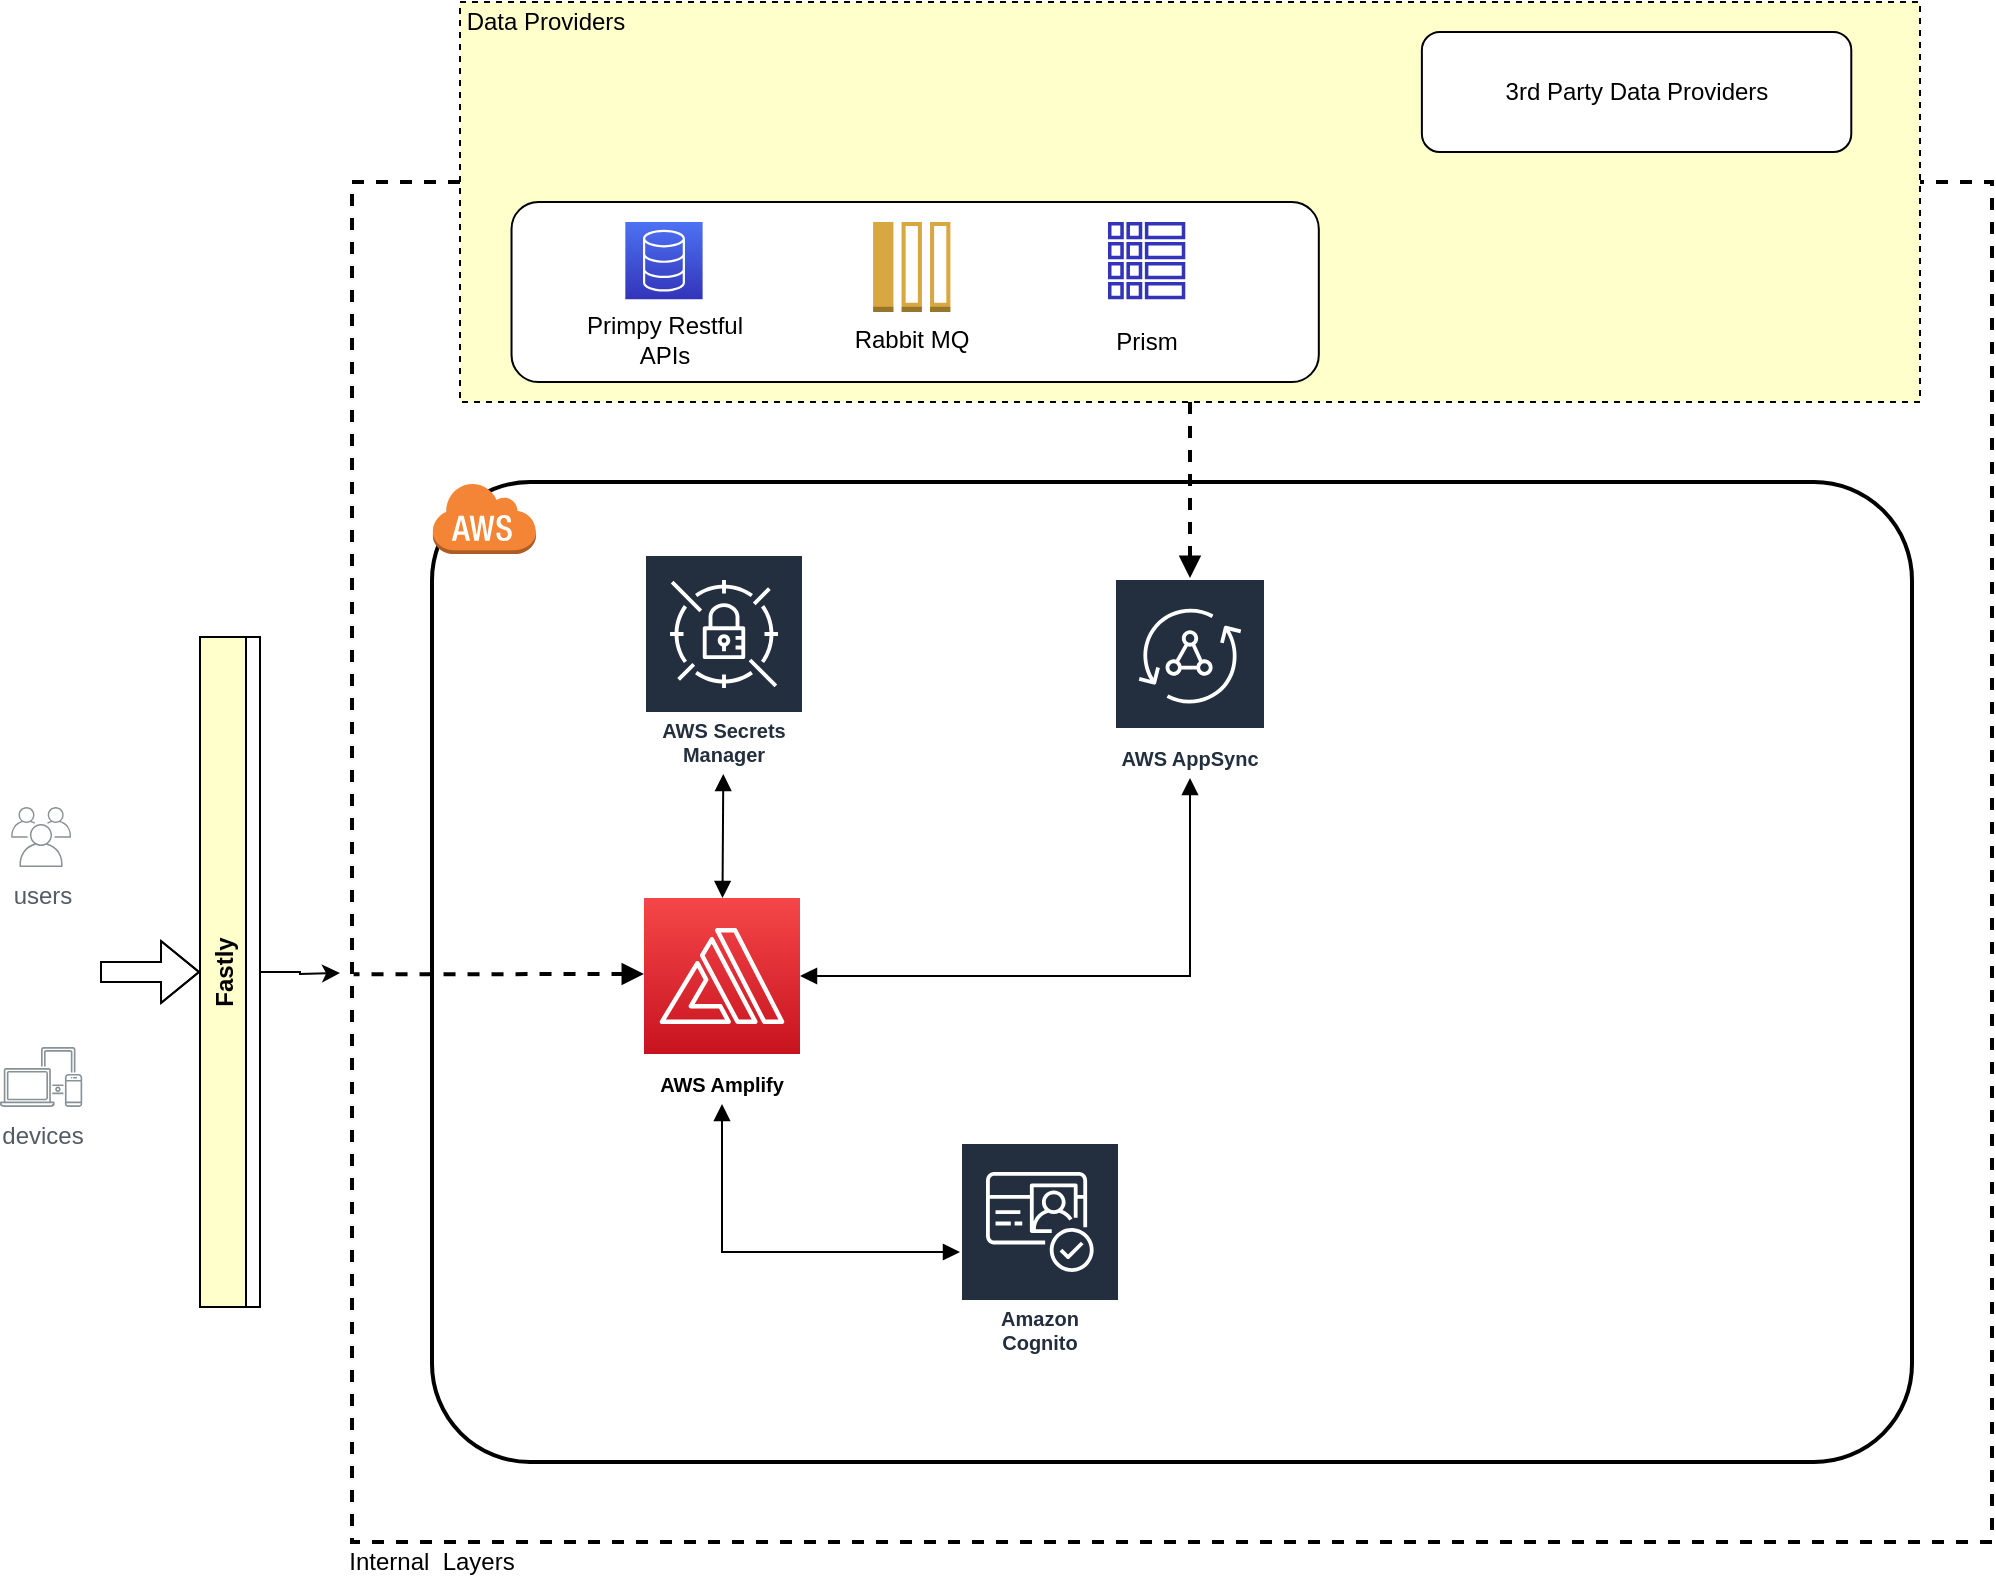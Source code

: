 <mxfile version="14.6.13" type="github">
  <diagram name="Page-1" id="5f0bae14-7c28-e335-631c-24af17079c00">
    <mxGraphModel dx="827" dy="612" grid="1" gridSize="10" guides="1" tooltips="1" connect="1" arrows="1" fold="1" page="1" pageScale="1" pageWidth="1100" pageHeight="850" background="#ffffff" math="0" shadow="0">
      <root>
        <mxCell id="0" />
        <mxCell id="1" parent="0" />
        <mxCell id="XYLWTB2hJHx9awdFAHo3-44" value="" style="group" vertex="1" connectable="0" parent="1">
          <mxGeometry x="206" y="110" width="830" height="700" as="geometry" />
        </mxCell>
        <mxCell id="XYLWTB2hJHx9awdFAHo3-7" value="" style="rounded=0;whiteSpace=wrap;html=1;dashed=1;fillColor=none;strokeWidth=2;" vertex="1" parent="XYLWTB2hJHx9awdFAHo3-44">
          <mxGeometry x="10" width="820" height="680" as="geometry" />
        </mxCell>
        <mxCell id="XYLWTB2hJHx9awdFAHo3-9" value="Internal&amp;nbsp; Layers" style="text;html=1;strokeColor=none;fillColor=none;align=center;verticalAlign=middle;whiteSpace=wrap;rounded=0;dashed=1;" vertex="1" parent="XYLWTB2hJHx9awdFAHo3-44">
          <mxGeometry y="680" width="100" height="20" as="geometry" />
        </mxCell>
        <mxCell id="XYLWTB2hJHx9awdFAHo3-45" value="" style="group" vertex="1" connectable="0" parent="XYLWTB2hJHx9awdFAHo3-44">
          <mxGeometry x="50" y="150" width="740" height="490" as="geometry" />
        </mxCell>
        <mxCell id="XYLWTB2hJHx9awdFAHo3-36" value="" style="rounded=1;arcSize=10;dashed=0;fillColor=none;gradientColor=none;strokeWidth=2;shadow=0;" vertex="1" parent="XYLWTB2hJHx9awdFAHo3-45">
          <mxGeometry width="740" height="490" as="geometry" />
        </mxCell>
        <mxCell id="XYLWTB2hJHx9awdFAHo3-37" value="" style="dashed=0;html=1;shape=mxgraph.aws3.cloud;fillColor=#F58536;gradientColor=none;dashed=0;rounded=0;shadow=0;strokeWidth=1;" vertex="1" parent="XYLWTB2hJHx9awdFAHo3-45">
          <mxGeometry width="52" height="36" as="geometry" />
        </mxCell>
        <mxCell id="XYLWTB2hJHx9awdFAHo3-34" value="AWS AppSync" style="outlineConnect=0;fontColor=#232F3E;gradientColor=none;strokeColor=#ffffff;fillColor=#232F3E;dashed=0;verticalLabelPosition=middle;verticalAlign=bottom;align=center;html=1;whiteSpace=wrap;fontSize=10;fontStyle=1;spacing=3;shape=mxgraph.aws4.productIcon;prIcon=mxgraph.aws4.appsync;rounded=0;shadow=0;" vertex="1" parent="XYLWTB2hJHx9awdFAHo3-45">
          <mxGeometry x="341" y="48" width="76" height="100" as="geometry" />
        </mxCell>
        <mxCell id="XYLWTB2hJHx9awdFAHo3-55" style="edgeStyle=none;rounded=0;orthogonalLoop=1;jettySize=auto;html=1;fontSize=10;startArrow=block;startFill=1;endArrow=block;endFill=1;strokeWidth=1;" edge="1" parent="XYLWTB2hJHx9awdFAHo3-45" source="XYLWTB2hJHx9awdFAHo3-50" target="XYLWTB2hJHx9awdFAHo3-47">
          <mxGeometry relative="1" as="geometry" />
        </mxCell>
        <mxCell id="XYLWTB2hJHx9awdFAHo3-50" value="AWS Secrets Manager" style="outlineConnect=0;fontColor=#232F3E;gradientColor=none;strokeColor=#ffffff;fillColor=#232F3E;dashed=0;verticalLabelPosition=middle;verticalAlign=bottom;align=center;html=1;whiteSpace=wrap;fontSize=10;fontStyle=1;spacing=3;shape=mxgraph.aws4.productIcon;prIcon=mxgraph.aws4.secrets_manager;rounded=0;shadow=0;" vertex="1" parent="XYLWTB2hJHx9awdFAHo3-45">
          <mxGeometry x="106" y="36" width="80" height="110" as="geometry" />
        </mxCell>
        <mxCell id="XYLWTB2hJHx9awdFAHo3-58" style="edgeStyle=orthogonalEdgeStyle;rounded=0;orthogonalLoop=1;jettySize=auto;html=1;entryX=0.5;entryY=1;entryDx=0;entryDy=0;fontSize=10;startArrow=block;startFill=1;endArrow=block;endFill=1;strokeWidth=1;" edge="1" parent="XYLWTB2hJHx9awdFAHo3-45" source="XYLWTB2hJHx9awdFAHo3-51" target="XYLWTB2hJHx9awdFAHo3-52">
          <mxGeometry relative="1" as="geometry" />
        </mxCell>
        <mxCell id="XYLWTB2hJHx9awdFAHo3-51" value="Amazon Cognito" style="outlineConnect=0;fontColor=#232F3E;gradientColor=none;strokeColor=#ffffff;fillColor=#232F3E;dashed=0;verticalLabelPosition=middle;verticalAlign=bottom;align=center;html=1;whiteSpace=wrap;fontSize=10;fontStyle=1;spacing=3;shape=mxgraph.aws4.productIcon;prIcon=mxgraph.aws4.cognito;rounded=0;shadow=0;" vertex="1" parent="XYLWTB2hJHx9awdFAHo3-45">
          <mxGeometry x="264" y="330" width="80" height="110" as="geometry" />
        </mxCell>
        <mxCell id="XYLWTB2hJHx9awdFAHo3-53" value="" style="group" vertex="1" connectable="0" parent="XYLWTB2hJHx9awdFAHo3-45">
          <mxGeometry x="106" y="208" width="78" height="103" as="geometry" />
        </mxCell>
        <mxCell id="XYLWTB2hJHx9awdFAHo3-57" value="" style="group" vertex="1" connectable="0" parent="XYLWTB2hJHx9awdFAHo3-53">
          <mxGeometry width="78" height="103" as="geometry" />
        </mxCell>
        <mxCell id="XYLWTB2hJHx9awdFAHo3-47" value="" style="points=[[0,0,0],[0.25,0,0],[0.5,0,0],[0.75,0,0],[1,0,0],[0,1,0],[0.25,1,0],[0.5,1,0],[0.75,1,0],[1,1,0],[0,0.25,0],[0,0.5,0],[0,0.75,0],[1,0.25,0],[1,0.5,0],[1,0.75,0]];outlineConnect=0;fontColor=#232F3E;gradientColor=#F54749;gradientDirection=north;fillColor=#C7131F;strokeColor=#ffffff;dashed=0;verticalLabelPosition=bottom;verticalAlign=top;align=center;html=1;fontSize=12;fontStyle=0;aspect=fixed;shape=mxgraph.aws4.resourceIcon;resIcon=mxgraph.aws4.amplify;rounded=0;shadow=0;" vertex="1" parent="XYLWTB2hJHx9awdFAHo3-57">
          <mxGeometry width="78" height="78" as="geometry" />
        </mxCell>
        <mxCell id="XYLWTB2hJHx9awdFAHo3-52" value="AWS Amplify" style="text;html=1;strokeColor=none;fillColor=none;align=center;verticalAlign=middle;whiteSpace=wrap;rounded=0;shadow=0;fontStyle=1;fontSize=10;" vertex="1" parent="XYLWTB2hJHx9awdFAHo3-57">
          <mxGeometry x="4" y="83" width="70" height="20" as="geometry" />
        </mxCell>
        <mxCell id="XYLWTB2hJHx9awdFAHo3-59" style="edgeStyle=orthogonalEdgeStyle;rounded=0;orthogonalLoop=1;jettySize=auto;html=1;fontSize=10;startArrow=block;startFill=1;endArrow=block;endFill=1;strokeWidth=1;" edge="1" parent="XYLWTB2hJHx9awdFAHo3-45" source="XYLWTB2hJHx9awdFAHo3-47" target="XYLWTB2hJHx9awdFAHo3-34">
          <mxGeometry relative="1" as="geometry" />
        </mxCell>
        <mxCell id="XYLWTB2hJHx9awdFAHo3-54" style="edgeStyle=none;rounded=0;orthogonalLoop=1;jettySize=auto;html=1;fontSize=10;startArrow=block;startFill=1;endArrow=none;endFill=0;entryX=0.001;entryY=0.584;entryDx=0;entryDy=0;entryPerimeter=0;dashed=1;strokeWidth=2;" edge="1" parent="XYLWTB2hJHx9awdFAHo3-44">
          <mxGeometry relative="1" as="geometry">
            <mxPoint x="10.82" y="396.12" as="targetPoint" />
            <mxPoint x="156" y="396.025" as="sourcePoint" />
          </mxGeometry>
        </mxCell>
        <mxCell id="XYLWTB2hJHx9awdFAHo3-33" value="" style="group" vertex="1" connectable="0" parent="1">
          <mxGeometry x="270" y="20" width="730" height="200" as="geometry" />
        </mxCell>
        <mxCell id="XYLWTB2hJHx9awdFAHo3-29" value="" style="group" vertex="1" connectable="0" parent="XYLWTB2hJHx9awdFAHo3-33">
          <mxGeometry width="730" height="200" as="geometry" />
        </mxCell>
        <mxCell id="XYLWTB2hJHx9awdFAHo3-8" value="" style="rounded=0;whiteSpace=wrap;html=1;dashed=1;shadow=0;fillColor=#FFFFCC;" vertex="1" parent="XYLWTB2hJHx9awdFAHo3-29">
          <mxGeometry width="730" height="200" as="geometry" />
        </mxCell>
        <mxCell id="XYLWTB2hJHx9awdFAHo3-10" value="Data Providers" style="text;html=1;strokeColor=none;fillColor=none;align=center;verticalAlign=middle;whiteSpace=wrap;rounded=0;dashed=1;" vertex="1" parent="XYLWTB2hJHx9awdFAHo3-29">
          <mxGeometry width="85.882" height="20" as="geometry" />
        </mxCell>
        <mxCell id="XYLWTB2hJHx9awdFAHo3-6" value="3rd Party Data Providers" style="rounded=1;whiteSpace=wrap;html=1;" vertex="1" parent="XYLWTB2hJHx9awdFAHo3-33">
          <mxGeometry x="480.941" y="15" width="214.706" height="60" as="geometry" />
        </mxCell>
        <mxCell id="XYLWTB2hJHx9awdFAHo3-32" value="" style="group" vertex="1" connectable="0" parent="XYLWTB2hJHx9awdFAHo3-33">
          <mxGeometry x="25.765" y="100" width="403.647" height="90" as="geometry" />
        </mxCell>
        <mxCell id="XYLWTB2hJHx9awdFAHo3-5" value="" style="rounded=1;whiteSpace=wrap;html=1;" vertex="1" parent="XYLWTB2hJHx9awdFAHo3-32">
          <mxGeometry width="403.647" height="90" as="geometry" />
        </mxCell>
        <mxCell id="XYLWTB2hJHx9awdFAHo3-15" value="" style="group" vertex="1" connectable="0" parent="XYLWTB2hJHx9awdFAHo3-32">
          <mxGeometry x="25.765" y="10" width="100.912" height="69" as="geometry" />
        </mxCell>
        <mxCell id="XYLWTB2hJHx9awdFAHo3-13" value="" style="points=[[0,0,0],[0.25,0,0],[0.5,0,0],[0.75,0,0],[1,0,0],[0,1,0],[0.25,1,0],[0.5,1,0],[0.75,1,0],[1,1,0],[0,0.25,0],[0,0.5,0],[0,0.75,0],[1,0.25,0],[1,0.5,0],[1,0.75,0]];outlineConnect=0;fontColor=#232F3E;gradientColor=#4D72F3;gradientDirection=north;fillColor=#3334B9;strokeColor=#ffffff;dashed=0;verticalLabelPosition=bottom;verticalAlign=top;align=center;html=1;fontSize=12;fontStyle=0;aspect=fixed;shape=mxgraph.aws4.resourceIcon;resIcon=mxgraph.aws4.database;" vertex="1" parent="XYLWTB2hJHx9awdFAHo3-15">
          <mxGeometry x="31.132" width="38.647" height="38.647" as="geometry" />
        </mxCell>
        <mxCell id="XYLWTB2hJHx9awdFAHo3-14" value="Primpy Restful APIs" style="text;html=1;strokeColor=none;fillColor=none;align=center;verticalAlign=middle;whiteSpace=wrap;rounded=0;dashed=1;" vertex="1" parent="XYLWTB2hJHx9awdFAHo3-15">
          <mxGeometry y="49" width="100.912" height="20" as="geometry" />
        </mxCell>
        <mxCell id="XYLWTB2hJHx9awdFAHo3-17" value="" style="group" vertex="1" connectable="0" parent="XYLWTB2hJHx9awdFAHo3-32">
          <mxGeometry x="157.165" y="10" width="85.882" height="69" as="geometry" />
        </mxCell>
        <mxCell id="XYLWTB2hJHx9awdFAHo3-27" value="" style="group" vertex="1" connectable="0" parent="XYLWTB2hJHx9awdFAHo3-17">
          <mxGeometry width="85.882" height="69" as="geometry" />
        </mxCell>
        <mxCell id="XYLWTB2hJHx9awdFAHo3-11" value="" style="outlineConnect=0;dashed=0;verticalLabelPosition=bottom;verticalAlign=top;align=center;html=1;shape=mxgraph.aws3.message;fillColor=#D9A741;gradientColor=none;" vertex="1" parent="XYLWTB2hJHx9awdFAHo3-27">
          <mxGeometry x="23.618" width="38.647" height="45" as="geometry" />
        </mxCell>
        <mxCell id="XYLWTB2hJHx9awdFAHo3-16" value="Rabbit MQ" style="text;html=1;strokeColor=none;fillColor=none;align=center;verticalAlign=middle;whiteSpace=wrap;rounded=0;dashed=1;" vertex="1" parent="XYLWTB2hJHx9awdFAHo3-27">
          <mxGeometry y="49" width="85.882" height="20" as="geometry" />
        </mxCell>
        <mxCell id="XYLWTB2hJHx9awdFAHo3-26" value="" style="group" vertex="1" connectable="0" parent="XYLWTB2hJHx9awdFAHo3-32">
          <mxGeometry x="267.094" y="10" width="100.912" height="69.5" as="geometry" />
        </mxCell>
        <mxCell id="XYLWTB2hJHx9awdFAHo3-18" value="" style="outlineConnect=0;fontColor=#232F3E;gradientColor=none;fillColor=#3334B9;strokeColor=none;dashed=0;verticalLabelPosition=bottom;verticalAlign=top;align=center;html=1;fontSize=12;fontStyle=0;aspect=fixed;pointerEvents=1;shape=mxgraph.aws4.global_secondary_index;" vertex="1" parent="XYLWTB2hJHx9awdFAHo3-26">
          <mxGeometry x="31.132" width="38.647" height="38.647" as="geometry" />
        </mxCell>
        <mxCell id="XYLWTB2hJHx9awdFAHo3-25" value="Prism" style="text;html=1;strokeColor=none;fillColor=none;align=center;verticalAlign=middle;whiteSpace=wrap;rounded=0;dashed=1;" vertex="1" parent="XYLWTB2hJHx9awdFAHo3-26">
          <mxGeometry y="49.5" width="100.912" height="20" as="geometry" />
        </mxCell>
        <mxCell id="XYLWTB2hJHx9awdFAHo3-43" value="" style="group" vertex="1" connectable="0" parent="1">
          <mxGeometry x="40" y="337.5" width="170" height="335" as="geometry" />
        </mxCell>
        <mxCell id="XYLWTB2hJHx9awdFAHo3-1" value="users" style="outlineConnect=0;gradientColor=none;fontColor=#545B64;strokeColor=none;fillColor=#879196;dashed=0;verticalLabelPosition=bottom;verticalAlign=top;align=center;html=1;fontSize=12;fontStyle=0;aspect=fixed;shape=mxgraph.aws4.illustration_users;pointerEvents=1" vertex="1" parent="XYLWTB2hJHx9awdFAHo3-43">
          <mxGeometry x="5.55" y="85" width="30" height="30" as="geometry" />
        </mxCell>
        <mxCell id="XYLWTB2hJHx9awdFAHo3-2" value="devices" style="outlineConnect=0;gradientColor=none;fontColor=#545B64;strokeColor=none;fillColor=#879196;dashed=0;verticalLabelPosition=bottom;verticalAlign=top;align=center;html=1;fontSize=12;fontStyle=0;aspect=fixed;shape=mxgraph.aws4.illustration_devices;pointerEvents=1" vertex="1" parent="XYLWTB2hJHx9awdFAHo3-43">
          <mxGeometry y="205" width="41.1" height="30" as="geometry" />
        </mxCell>
        <mxCell id="XYLWTB2hJHx9awdFAHo3-40" value="" style="edgeStyle=orthogonalEdgeStyle;rounded=0;orthogonalLoop=1;jettySize=auto;html=1;" edge="1" parent="XYLWTB2hJHx9awdFAHo3-43" source="XYLWTB2hJHx9awdFAHo3-35">
          <mxGeometry relative="1" as="geometry">
            <mxPoint x="170" y="168" as="targetPoint" />
          </mxGeometry>
        </mxCell>
        <mxCell id="XYLWTB2hJHx9awdFAHo3-42" style="edgeStyle=orthogonalEdgeStyle;shape=flexArrow;rounded=0;orthogonalLoop=1;jettySize=auto;html=1;startArrow=block;endArrow=none;endFill=0;" edge="1" parent="XYLWTB2hJHx9awdFAHo3-43" source="XYLWTB2hJHx9awdFAHo3-35">
          <mxGeometry relative="1" as="geometry">
            <mxPoint x="50" y="167.5" as="targetPoint" />
          </mxGeometry>
        </mxCell>
        <mxCell id="XYLWTB2hJHx9awdFAHo3-35" value="Fastly" style="swimlane;horizontal=0;rounded=0;shadow=0;strokeWidth=1;fillColor=#FFFFCC;" vertex="1" parent="XYLWTB2hJHx9awdFAHo3-43">
          <mxGeometry x="100" width="30" height="335" as="geometry">
            <mxRectangle x="140" y="245" width="30" height="60" as="alternateBounds" />
          </mxGeometry>
        </mxCell>
        <mxCell id="XYLWTB2hJHx9awdFAHo3-46" style="rounded=0;orthogonalLoop=1;jettySize=auto;html=1;startArrow=none;endArrow=block;endFill=1;startFill=0;dashed=1;strokeWidth=2;" edge="1" parent="1" source="XYLWTB2hJHx9awdFAHo3-8" target="XYLWTB2hJHx9awdFAHo3-34">
          <mxGeometry relative="1" as="geometry" />
        </mxCell>
      </root>
    </mxGraphModel>
  </diagram>
</mxfile>
